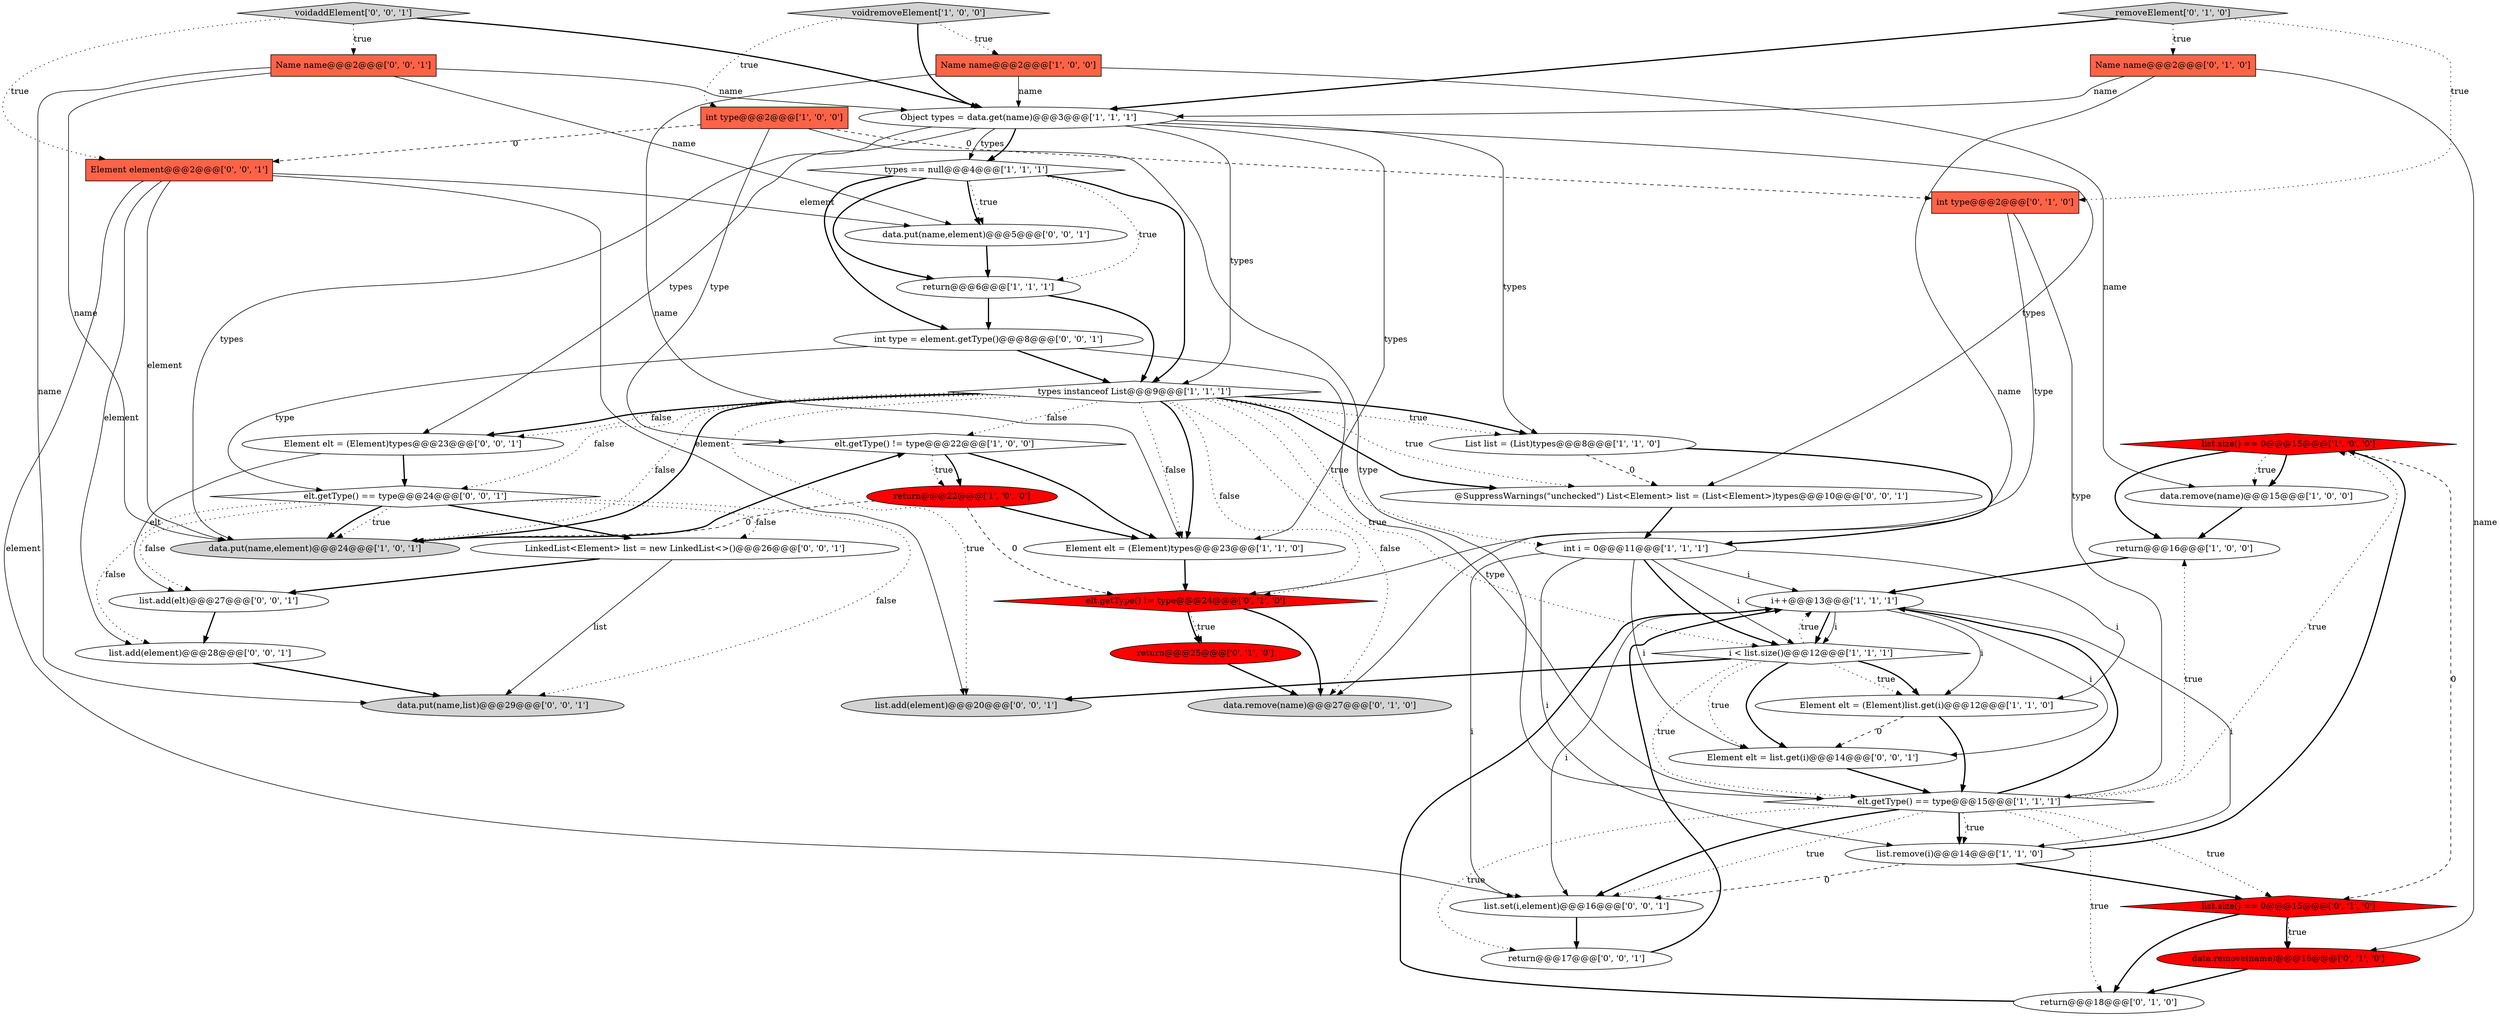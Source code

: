 digraph {
20 [style = filled, label = "list.size() == 0@@@15@@@['1', '0', '0']", fillcolor = red, shape = diamond image = "AAA1AAABBB1BBB"];
5 [style = filled, label = "types == null@@@4@@@['1', '1', '1']", fillcolor = white, shape = diamond image = "AAA0AAABBB1BBB"];
15 [style = filled, label = "Object types = data.get(name)@@@3@@@['1', '1', '1']", fillcolor = white, shape = ellipse image = "AAA0AAABBB1BBB"];
18 [style = filled, label = "int type@@@2@@@['1', '0', '0']", fillcolor = tomato, shape = box image = "AAA1AAABBB1BBB"];
31 [style = filled, label = "return@@@17@@@['0', '0', '1']", fillcolor = white, shape = ellipse image = "AAA0AAABBB3BBB"];
35 [style = filled, label = "data.put(name,list)@@@29@@@['0', '0', '1']", fillcolor = lightgray, shape = ellipse image = "AAA0AAABBB3BBB"];
4 [style = filled, label = "elt.getType() != type@@@22@@@['1', '0', '0']", fillcolor = white, shape = diamond image = "AAA0AAABBB1BBB"];
30 [style = filled, label = "list.add(element)@@@20@@@['0', '0', '1']", fillcolor = lightgray, shape = ellipse image = "AAA0AAABBB3BBB"];
12 [style = filled, label = "types instanceof List@@@9@@@['1', '1', '1']", fillcolor = white, shape = diamond image = "AAA0AAABBB1BBB"];
24 [style = filled, label = "data.remove(name)@@@16@@@['0', '1', '0']", fillcolor = red, shape = ellipse image = "AAA1AAABBB2BBB"];
1 [style = filled, label = "i++@@@13@@@['1', '1', '1']", fillcolor = white, shape = ellipse image = "AAA0AAABBB1BBB"];
37 [style = filled, label = "@SuppressWarnings(\"unchecked\") List<Element> list = (List<Element>)types@@@10@@@['0', '0', '1']", fillcolor = white, shape = ellipse image = "AAA0AAABBB3BBB"];
10 [style = filled, label = "data.put(name,element)@@@24@@@['1', '0', '1']", fillcolor = lightgray, shape = ellipse image = "AAA0AAABBB1BBB"];
16 [style = filled, label = "return@@@6@@@['1', '1', '1']", fillcolor = white, shape = ellipse image = "AAA0AAABBB1BBB"];
36 [style = filled, label = "list.add(element)@@@28@@@['0', '0', '1']", fillcolor = white, shape = ellipse image = "AAA0AAABBB3BBB"];
2 [style = filled, label = "list.remove(i)@@@14@@@['1', '1', '0']", fillcolor = white, shape = ellipse image = "AAA0AAABBB1BBB"];
40 [style = filled, label = "data.put(name,element)@@@5@@@['0', '0', '1']", fillcolor = white, shape = ellipse image = "AAA0AAABBB3BBB"];
27 [style = filled, label = "return@@@18@@@['0', '1', '0']", fillcolor = white, shape = ellipse image = "AAA0AAABBB2BBB"];
13 [style = filled, label = "return@@@22@@@['1', '0', '0']", fillcolor = red, shape = ellipse image = "AAA1AAABBB1BBB"];
21 [style = filled, label = "return@@@25@@@['0', '1', '0']", fillcolor = red, shape = ellipse image = "AAA1AAABBB2BBB"];
0 [style = filled, label = "i < list.size()@@@12@@@['1', '1', '1']", fillcolor = white, shape = diamond image = "AAA0AAABBB1BBB"];
6 [style = filled, label = "List list = (List)types@@@8@@@['1', '1', '0']", fillcolor = white, shape = ellipse image = "AAA0AAABBB1BBB"];
14 [style = filled, label = "data.remove(name)@@@15@@@['1', '0', '0']", fillcolor = white, shape = ellipse image = "AAA0AAABBB1BBB"];
23 [style = filled, label = "removeElement['0', '1', '0']", fillcolor = lightgray, shape = diamond image = "AAA0AAABBB2BBB"];
28 [style = filled, label = "data.remove(name)@@@27@@@['0', '1', '0']", fillcolor = lightgray, shape = ellipse image = "AAA0AAABBB2BBB"];
29 [style = filled, label = "int type@@@2@@@['0', '1', '0']", fillcolor = tomato, shape = box image = "AAA1AAABBB2BBB"];
39 [style = filled, label = "Element elt = list.get(i)@@@14@@@['0', '0', '1']", fillcolor = white, shape = ellipse image = "AAA0AAABBB3BBB"];
45 [style = filled, label = "elt.getType() == type@@@24@@@['0', '0', '1']", fillcolor = white, shape = diamond image = "AAA0AAABBB3BBB"];
11 [style = filled, label = "Name name@@@2@@@['1', '0', '0']", fillcolor = tomato, shape = box image = "AAA0AAABBB1BBB"];
34 [style = filled, label = "voidaddElement['0', '0', '1']", fillcolor = lightgray, shape = diamond image = "AAA0AAABBB3BBB"];
32 [style = filled, label = "list.add(elt)@@@27@@@['0', '0', '1']", fillcolor = white, shape = ellipse image = "AAA0AAABBB3BBB"];
42 [style = filled, label = "Name name@@@2@@@['0', '0', '1']", fillcolor = tomato, shape = box image = "AAA0AAABBB3BBB"];
3 [style = filled, label = "Element elt = (Element)list.get(i)@@@12@@@['1', '1', '0']", fillcolor = white, shape = ellipse image = "AAA0AAABBB1BBB"];
22 [style = filled, label = "elt.getType() != type@@@24@@@['0', '1', '0']", fillcolor = red, shape = diamond image = "AAA1AAABBB2BBB"];
41 [style = filled, label = "Element elt = (Element)types@@@23@@@['0', '0', '1']", fillcolor = white, shape = ellipse image = "AAA0AAABBB3BBB"];
43 [style = filled, label = "int type = element.getType()@@@8@@@['0', '0', '1']", fillcolor = white, shape = ellipse image = "AAA0AAABBB3BBB"];
25 [style = filled, label = "Name name@@@2@@@['0', '1', '0']", fillcolor = tomato, shape = box image = "AAA0AAABBB2BBB"];
7 [style = filled, label = "elt.getType() == type@@@15@@@['1', '1', '1']", fillcolor = white, shape = diamond image = "AAA0AAABBB1BBB"];
44 [style = filled, label = "Element element@@@2@@@['0', '0', '1']", fillcolor = tomato, shape = box image = "AAA0AAABBB3BBB"];
38 [style = filled, label = "list.set(i,element)@@@16@@@['0', '0', '1']", fillcolor = white, shape = ellipse image = "AAA0AAABBB3BBB"];
26 [style = filled, label = "list.size() == 0@@@15@@@['0', '1', '0']", fillcolor = red, shape = diamond image = "AAA1AAABBB2BBB"];
9 [style = filled, label = "Element elt = (Element)types@@@23@@@['1', '1', '0']", fillcolor = white, shape = ellipse image = "AAA0AAABBB1BBB"];
33 [style = filled, label = "LinkedList<Element> list = new LinkedList<>()@@@26@@@['0', '0', '1']", fillcolor = white, shape = ellipse image = "AAA0AAABBB3BBB"];
19 [style = filled, label = "voidremoveElement['1', '0', '0']", fillcolor = lightgray, shape = diamond image = "AAA0AAABBB1BBB"];
8 [style = filled, label = "return@@@16@@@['1', '0', '0']", fillcolor = white, shape = ellipse image = "AAA0AAABBB1BBB"];
17 [style = filled, label = "int i = 0@@@11@@@['1', '1', '1']", fillcolor = white, shape = ellipse image = "AAA0AAABBB1BBB"];
0->30 [style = bold, label=""];
45->36 [style = dotted, label="false"];
2->26 [style = bold, label=""];
12->10 [style = dotted, label="false"];
45->33 [style = bold, label=""];
34->15 [style = bold, label=""];
15->10 [style = solid, label="types"];
31->1 [style = bold, label=""];
38->31 [style = bold, label=""];
12->9 [style = bold, label=""];
21->28 [style = bold, label=""];
8->1 [style = bold, label=""];
12->10 [style = bold, label=""];
12->9 [style = dotted, label="false"];
40->16 [style = bold, label=""];
45->32 [style = dotted, label="false"];
19->11 [style = dotted, label="true"];
12->22 [style = dotted, label="false"];
26->24 [style = dotted, label="true"];
1->2 [style = solid, label="i"];
7->27 [style = dotted, label="true"];
16->43 [style = bold, label=""];
41->45 [style = bold, label=""];
0->3 [style = dotted, label="true"];
1->3 [style = solid, label="i"];
19->15 [style = bold, label=""];
23->29 [style = dotted, label="true"];
18->4 [style = solid, label="type"];
24->27 [style = bold, label=""];
45->10 [style = bold, label=""];
0->7 [style = dotted, label="true"];
20->26 [style = dashed, label="0"];
18->29 [style = dashed, label="0"];
11->15 [style = solid, label="name"];
0->3 [style = bold, label=""];
12->17 [style = dotted, label="true"];
2->20 [style = bold, label=""];
7->1 [style = bold, label=""];
1->38 [style = solid, label="i"];
3->39 [style = dashed, label="0"];
42->40 [style = solid, label="name"];
29->7 [style = solid, label="type"];
20->14 [style = bold, label=""];
1->39 [style = solid, label="i"];
1->0 [style = bold, label=""];
26->24 [style = bold, label=""];
6->37 [style = dashed, label="0"];
12->37 [style = bold, label=""];
33->35 [style = solid, label="list"];
12->41 [style = bold, label=""];
4->13 [style = dotted, label="true"];
26->27 [style = bold, label=""];
0->39 [style = dotted, label="true"];
20->8 [style = bold, label=""];
3->7 [style = bold, label=""];
43->12 [style = bold, label=""];
39->7 [style = bold, label=""];
12->6 [style = dotted, label="true"];
7->2 [style = bold, label=""];
44->40 [style = solid, label="element"];
44->30 [style = solid, label="element"];
12->0 [style = dotted, label="true"];
32->36 [style = bold, label=""];
44->10 [style = solid, label="element"];
14->8 [style = bold, label=""];
36->35 [style = bold, label=""];
7->8 [style = dotted, label="true"];
0->39 [style = bold, label=""];
12->37 [style = dotted, label="true"];
25->24 [style = solid, label="name"];
9->22 [style = bold, label=""];
6->17 [style = bold, label=""];
4->9 [style = bold, label=""];
7->2 [style = dotted, label="true"];
22->21 [style = dotted, label="true"];
45->35 [style = dotted, label="false"];
17->0 [style = solid, label="i"];
44->36 [style = solid, label="element"];
12->4 [style = dotted, label="false"];
4->13 [style = bold, label=""];
23->15 [style = bold, label=""];
20->14 [style = dotted, label="true"];
19->18 [style = dotted, label="true"];
12->28 [style = dotted, label="false"];
7->26 [style = dotted, label="true"];
17->3 [style = solid, label="i"];
7->31 [style = dotted, label="true"];
13->10 [style = dashed, label="0"];
22->28 [style = bold, label=""];
43->45 [style = solid, label="type"];
15->6 [style = solid, label="types"];
5->16 [style = bold, label=""];
25->15 [style = solid, label="name"];
18->44 [style = dashed, label="0"];
17->0 [style = bold, label=""];
41->32 [style = solid, label="elt"];
15->37 [style = solid, label="types"];
5->16 [style = dotted, label="true"];
33->32 [style = bold, label=""];
15->5 [style = solid, label="types"];
13->9 [style = bold, label=""];
45->33 [style = dotted, label="false"];
5->40 [style = bold, label=""];
11->9 [style = solid, label="name"];
23->25 [style = dotted, label="true"];
0->1 [style = dotted, label="true"];
12->45 [style = dotted, label="false"];
44->38 [style = solid, label="element"];
27->1 [style = bold, label=""];
34->44 [style = dotted, label="true"];
5->40 [style = dotted, label="true"];
45->10 [style = dotted, label="true"];
43->7 [style = solid, label="type"];
37->17 [style = bold, label=""];
22->21 [style = bold, label=""];
11->14 [style = solid, label="name"];
25->28 [style = solid, label="name"];
12->6 [style = bold, label=""];
2->38 [style = dashed, label="0"];
7->38 [style = dotted, label="true"];
12->30 [style = dotted, label="true"];
12->41 [style = dotted, label="false"];
15->5 [style = bold, label=""];
7->20 [style = dotted, label="true"];
42->15 [style = solid, label="name"];
5->43 [style = bold, label=""];
1->0 [style = solid, label="i"];
7->38 [style = bold, label=""];
42->10 [style = solid, label="name"];
17->1 [style = solid, label="i"];
34->42 [style = dotted, label="true"];
5->12 [style = bold, label=""];
15->9 [style = solid, label="types"];
42->35 [style = solid, label="name"];
10->4 [style = bold, label=""];
17->38 [style = solid, label="i"];
15->41 [style = solid, label="types"];
15->12 [style = solid, label="types"];
17->2 [style = solid, label="i"];
18->7 [style = solid, label="type"];
13->22 [style = dashed, label="0"];
16->12 [style = bold, label=""];
17->39 [style = solid, label="i"];
29->22 [style = solid, label="type"];
}
